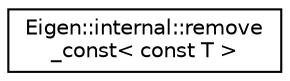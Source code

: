 digraph "Graphical Class Hierarchy"
{
  edge [fontname="Helvetica",fontsize="10",labelfontname="Helvetica",labelfontsize="10"];
  node [fontname="Helvetica",fontsize="10",shape=record];
  rankdir="LR";
  Node1 [label="Eigen::internal::remove\l_const\< const T \>",height=0.2,width=0.4,color="black", fillcolor="white", style="filled",URL="$struct_eigen_1_1internal_1_1remove__const_3_01const_01_t_01_4.html"];
}
